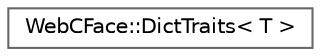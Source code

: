 digraph "Graphical Class Hierarchy"
{
 // LATEX_PDF_SIZE
  bgcolor="transparent";
  edge [fontname=Helvetica,fontsize=10,labelfontname=Helvetica,labelfontsize=10];
  node [fontname=Helvetica,fontsize=10,shape=box,height=0.2,width=0.4];
  rankdir="LR";
  Node0 [id="Node000000",label="WebCFace::DictTraits\< T \>",height=0.2,width=0.4,color="grey40", fillcolor="white", style="filled",URL="$structWebCFace_1_1Common_1_1DictTraits.html",tooltip=" "];
}
